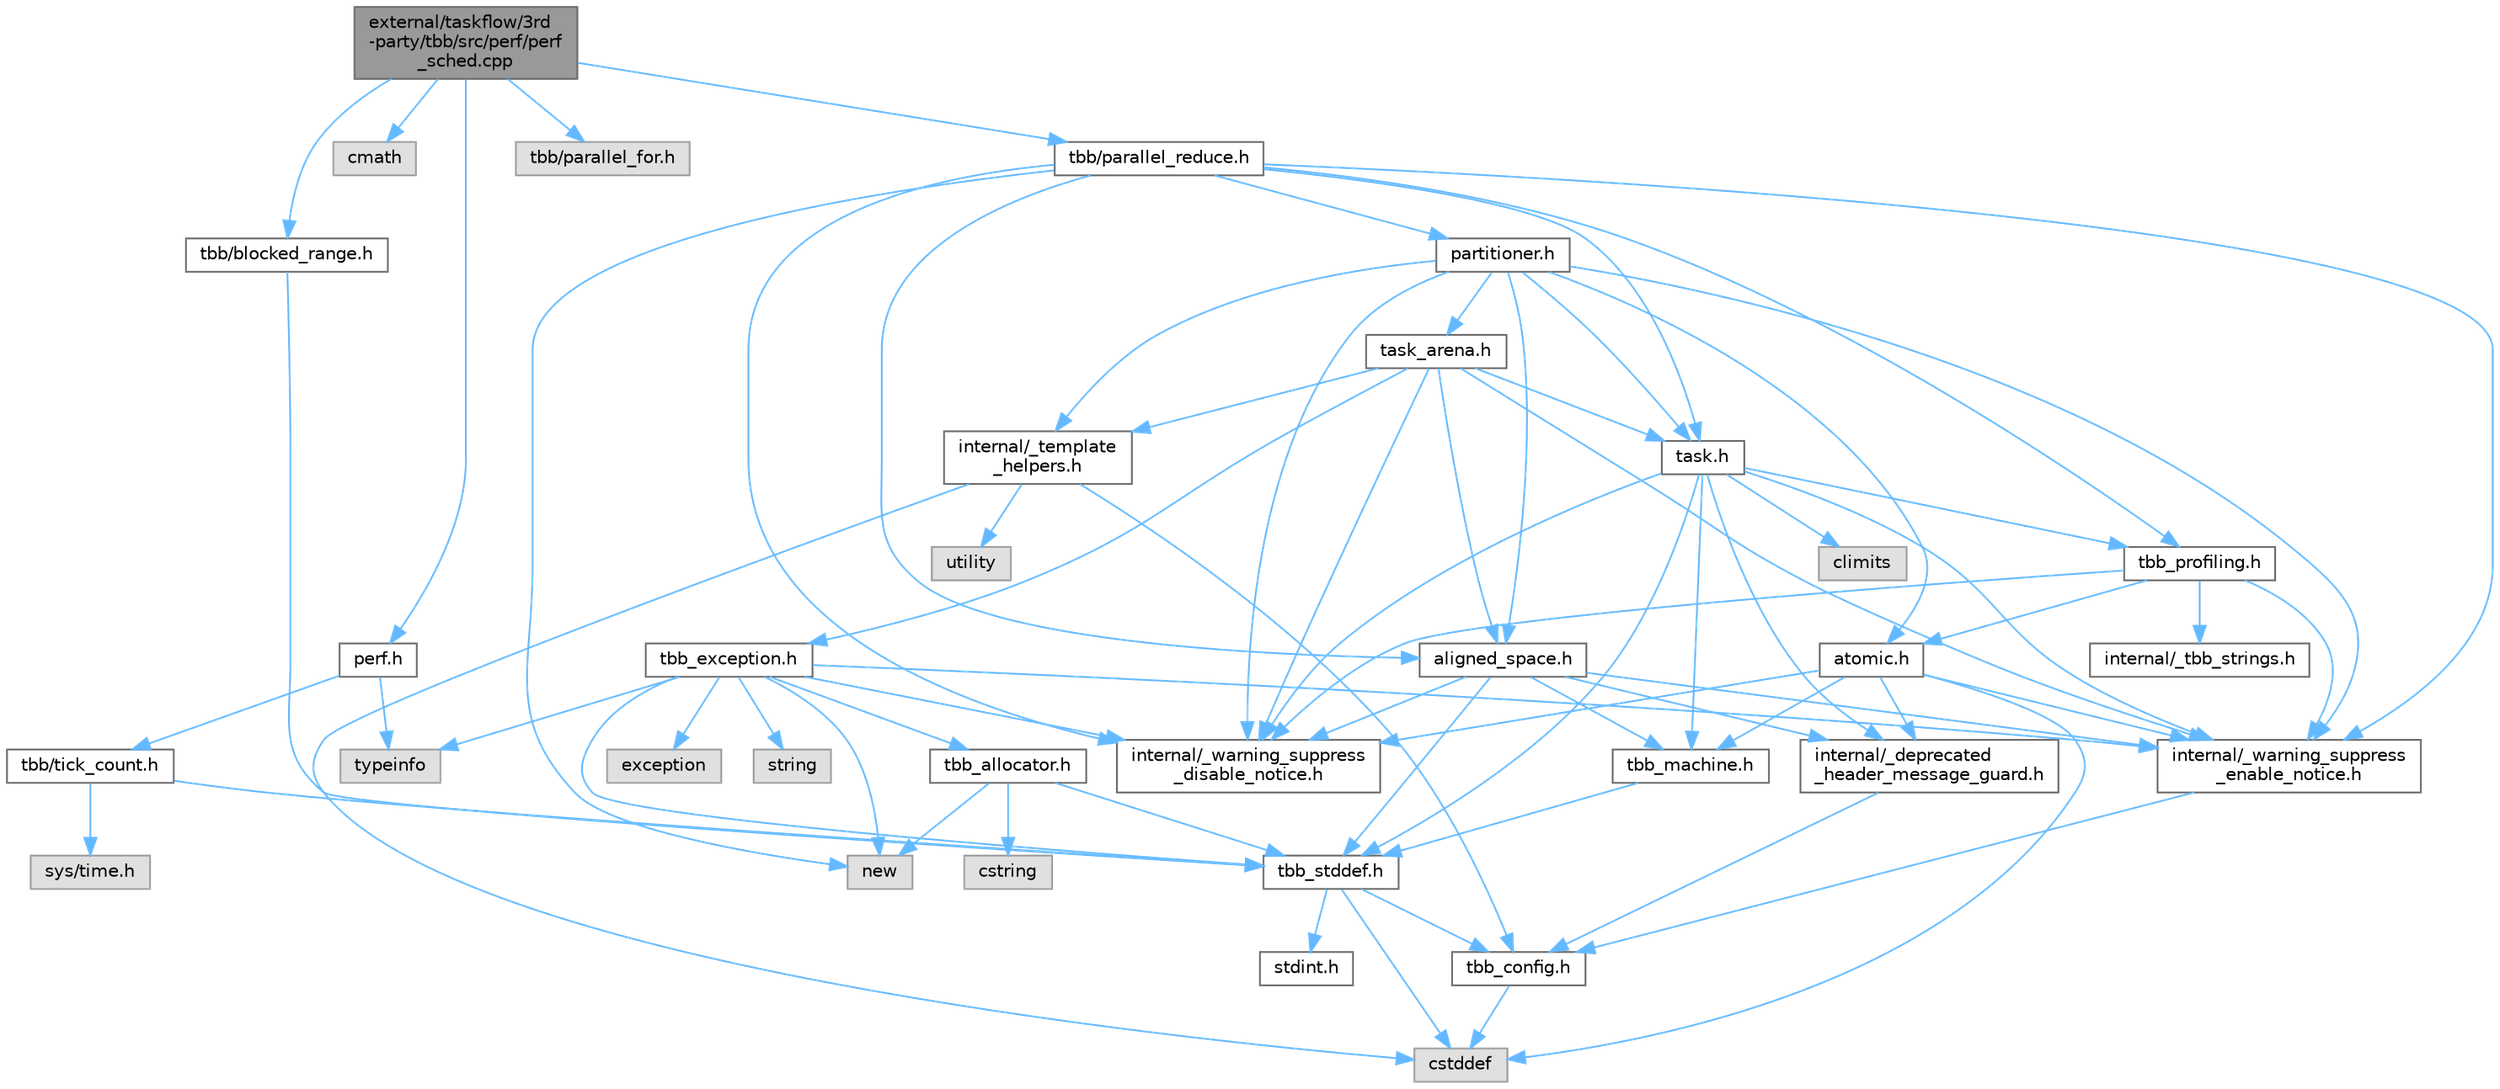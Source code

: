 digraph "external/taskflow/3rd-party/tbb/src/perf/perf_sched.cpp"
{
 // LATEX_PDF_SIZE
  bgcolor="transparent";
  edge [fontname=Helvetica,fontsize=10,labelfontname=Helvetica,labelfontsize=10];
  node [fontname=Helvetica,fontsize=10,shape=box,height=0.2,width=0.4];
  Node1 [id="Node000001",label="external/taskflow/3rd\l-party/tbb/src/perf/perf\l_sched.cpp",height=0.2,width=0.4,color="gray40", fillcolor="grey60", style="filled", fontcolor="black",tooltip=" "];
  Node1 -> Node2 [id="edge73_Node000001_Node000002",color="steelblue1",style="solid",tooltip=" "];
  Node2 [id="Node000002",label="perf.h",height=0.2,width=0.4,color="grey40", fillcolor="white", style="filled",URL="$perf_8h.html",tooltip=" "];
  Node2 -> Node3 [id="edge74_Node000002_Node000003",color="steelblue1",style="solid",tooltip=" "];
  Node3 [id="Node000003",label="typeinfo",height=0.2,width=0.4,color="grey60", fillcolor="#E0E0E0", style="filled",tooltip=" "];
  Node2 -> Node4 [id="edge75_Node000002_Node000004",color="steelblue1",style="solid",tooltip=" "];
  Node4 [id="Node000004",label="tbb/tick_count.h",height=0.2,width=0.4,color="grey40", fillcolor="white", style="filled",URL="$tick__count_8h.html",tooltip=" "];
  Node4 -> Node5 [id="edge76_Node000004_Node000005",color="steelblue1",style="solid",tooltip=" "];
  Node5 [id="Node000005",label="tbb_stddef.h",height=0.2,width=0.4,color="grey40", fillcolor="white", style="filled",URL="$tbb__stddef_8h.html",tooltip=" "];
  Node5 -> Node6 [id="edge77_Node000005_Node000006",color="steelblue1",style="solid",tooltip=" "];
  Node6 [id="Node000006",label="tbb_config.h",height=0.2,width=0.4,color="grey40", fillcolor="white", style="filled",URL="$tbb__config_8h.html",tooltip=" "];
  Node6 -> Node7 [id="edge78_Node000006_Node000007",color="steelblue1",style="solid",tooltip=" "];
  Node7 [id="Node000007",label="cstddef",height=0.2,width=0.4,color="grey60", fillcolor="#E0E0E0", style="filled",tooltip=" "];
  Node5 -> Node7 [id="edge79_Node000005_Node000007",color="steelblue1",style="solid",tooltip=" "];
  Node5 -> Node8 [id="edge80_Node000005_Node000008",color="steelblue1",style="solid",tooltip=" "];
  Node8 [id="Node000008",label="stdint.h",height=0.2,width=0.4,color="grey40", fillcolor="white", style="filled",URL="$stdint_8h.html",tooltip=" "];
  Node4 -> Node9 [id="edge81_Node000004_Node000009",color="steelblue1",style="solid",tooltip=" "];
  Node9 [id="Node000009",label="sys/time.h",height=0.2,width=0.4,color="grey60", fillcolor="#E0E0E0", style="filled",tooltip=" "];
  Node1 -> Node10 [id="edge82_Node000001_Node000010",color="steelblue1",style="solid",tooltip=" "];
  Node10 [id="Node000010",label="cmath",height=0.2,width=0.4,color="grey60", fillcolor="#E0E0E0", style="filled",tooltip=" "];
  Node1 -> Node11 [id="edge83_Node000001_Node000011",color="steelblue1",style="solid",tooltip=" "];
  Node11 [id="Node000011",label="tbb/blocked_range.h",height=0.2,width=0.4,color="grey40", fillcolor="white", style="filled",URL="$blocked__range_8h.html",tooltip=" "];
  Node11 -> Node5 [id="edge84_Node000011_Node000005",color="steelblue1",style="solid",tooltip=" "];
  Node1 -> Node12 [id="edge85_Node000001_Node000012",color="steelblue1",style="solid",tooltip=" "];
  Node12 [id="Node000012",label="tbb/parallel_for.h",height=0.2,width=0.4,color="grey60", fillcolor="#E0E0E0", style="filled",tooltip=" "];
  Node1 -> Node13 [id="edge86_Node000001_Node000013",color="steelblue1",style="solid",tooltip=" "];
  Node13 [id="Node000013",label="tbb/parallel_reduce.h",height=0.2,width=0.4,color="grey40", fillcolor="white", style="filled",URL="$parallel__reduce_8h.html",tooltip=" "];
  Node13 -> Node14 [id="edge87_Node000013_Node000014",color="steelblue1",style="solid",tooltip=" "];
  Node14 [id="Node000014",label="internal/_warning_suppress\l_enable_notice.h",height=0.2,width=0.4,color="grey40", fillcolor="white", style="filled",URL="$__warning__suppress__enable__notice_8h.html",tooltip=" "];
  Node14 -> Node6 [id="edge88_Node000014_Node000006",color="steelblue1",style="solid",tooltip=" "];
  Node13 -> Node15 [id="edge89_Node000013_Node000015",color="steelblue1",style="solid",tooltip=" "];
  Node15 [id="Node000015",label="new",height=0.2,width=0.4,color="grey60", fillcolor="#E0E0E0", style="filled",tooltip=" "];
  Node13 -> Node16 [id="edge90_Node000013_Node000016",color="steelblue1",style="solid",tooltip=" "];
  Node16 [id="Node000016",label="task.h",height=0.2,width=0.4,color="grey40", fillcolor="white", style="filled",URL="$task_8h.html",tooltip=" "];
  Node16 -> Node17 [id="edge91_Node000016_Node000017",color="steelblue1",style="solid",tooltip=" "];
  Node17 [id="Node000017",label="internal/_deprecated\l_header_message_guard.h",height=0.2,width=0.4,color="grey40", fillcolor="white", style="filled",URL="$__deprecated__header__message__guard_8h.html",tooltip=" "];
  Node17 -> Node6 [id="edge92_Node000017_Node000006",color="steelblue1",style="solid",tooltip=" "];
  Node16 -> Node14 [id="edge93_Node000016_Node000014",color="steelblue1",style="solid",tooltip=" "];
  Node16 -> Node5 [id="edge94_Node000016_Node000005",color="steelblue1",style="solid",tooltip=" "];
  Node16 -> Node18 [id="edge95_Node000016_Node000018",color="steelblue1",style="solid",tooltip=" "];
  Node18 [id="Node000018",label="tbb_machine.h",height=0.2,width=0.4,color="grey40", fillcolor="white", style="filled",URL="$tbb__machine_8h.html",tooltip=" "];
  Node18 -> Node5 [id="edge96_Node000018_Node000005",color="steelblue1",style="solid",tooltip=" "];
  Node16 -> Node19 [id="edge97_Node000016_Node000019",color="steelblue1",style="solid",tooltip=" "];
  Node19 [id="Node000019",label="tbb_profiling.h",height=0.2,width=0.4,color="grey40", fillcolor="white", style="filled",URL="$tbb__profiling_8h.html",tooltip=" "];
  Node19 -> Node14 [id="edge98_Node000019_Node000014",color="steelblue1",style="solid",tooltip=" "];
  Node19 -> Node20 [id="edge99_Node000019_Node000020",color="steelblue1",style="solid",tooltip=" "];
  Node20 [id="Node000020",label="internal/_tbb_strings.h",height=0.2,width=0.4,color="grey40", fillcolor="white", style="filled",URL="$__tbb__strings_8h.html",tooltip=" "];
  Node19 -> Node21 [id="edge100_Node000019_Node000021",color="steelblue1",style="solid",tooltip=" "];
  Node21 [id="Node000021",label="atomic.h",height=0.2,width=0.4,color="grey40", fillcolor="white", style="filled",URL="$external_2taskflow_23rd-party_2tbb_2include_2tbb_2atomic_8h.html",tooltip=" "];
  Node21 -> Node17 [id="edge101_Node000021_Node000017",color="steelblue1",style="solid",tooltip=" "];
  Node21 -> Node14 [id="edge102_Node000021_Node000014",color="steelblue1",style="solid",tooltip=" "];
  Node21 -> Node7 [id="edge103_Node000021_Node000007",color="steelblue1",style="solid",tooltip=" "];
  Node21 -> Node18 [id="edge104_Node000021_Node000018",color="steelblue1",style="solid",tooltip=" "];
  Node21 -> Node22 [id="edge105_Node000021_Node000022",color="steelblue1",style="solid",tooltip=" "];
  Node22 [id="Node000022",label="internal/_warning_suppress\l_disable_notice.h",height=0.2,width=0.4,color="grey40", fillcolor="white", style="filled",URL="$__warning__suppress__disable__notice_8h.html",tooltip=" "];
  Node19 -> Node22 [id="edge106_Node000019_Node000022",color="steelblue1",style="solid",tooltip=" "];
  Node16 -> Node23 [id="edge107_Node000016_Node000023",color="steelblue1",style="solid",tooltip=" "];
  Node23 [id="Node000023",label="climits",height=0.2,width=0.4,color="grey60", fillcolor="#E0E0E0", style="filled",tooltip=" "];
  Node16 -> Node22 [id="edge108_Node000016_Node000022",color="steelblue1",style="solid",tooltip=" "];
  Node13 -> Node24 [id="edge109_Node000013_Node000024",color="steelblue1",style="solid",tooltip=" "];
  Node24 [id="Node000024",label="aligned_space.h",height=0.2,width=0.4,color="grey40", fillcolor="white", style="filled",URL="$aligned__space_8h.html",tooltip=" "];
  Node24 -> Node17 [id="edge110_Node000024_Node000017",color="steelblue1",style="solid",tooltip=" "];
  Node24 -> Node14 [id="edge111_Node000024_Node000014",color="steelblue1",style="solid",tooltip=" "];
  Node24 -> Node5 [id="edge112_Node000024_Node000005",color="steelblue1",style="solid",tooltip=" "];
  Node24 -> Node18 [id="edge113_Node000024_Node000018",color="steelblue1",style="solid",tooltip=" "];
  Node24 -> Node22 [id="edge114_Node000024_Node000022",color="steelblue1",style="solid",tooltip=" "];
  Node13 -> Node25 [id="edge115_Node000013_Node000025",color="steelblue1",style="solid",tooltip=" "];
  Node25 [id="Node000025",label="partitioner.h",height=0.2,width=0.4,color="grey40", fillcolor="white", style="filled",URL="$partitioner_8h.html",tooltip=" "];
  Node25 -> Node14 [id="edge116_Node000025_Node000014",color="steelblue1",style="solid",tooltip=" "];
  Node25 -> Node16 [id="edge117_Node000025_Node000016",color="steelblue1",style="solid",tooltip=" "];
  Node25 -> Node26 [id="edge118_Node000025_Node000026",color="steelblue1",style="solid",tooltip=" "];
  Node26 [id="Node000026",label="task_arena.h",height=0.2,width=0.4,color="grey40", fillcolor="white", style="filled",URL="$task__arena_8h.html",tooltip=" "];
  Node26 -> Node14 [id="edge119_Node000026_Node000014",color="steelblue1",style="solid",tooltip=" "];
  Node26 -> Node16 [id="edge120_Node000026_Node000016",color="steelblue1",style="solid",tooltip=" "];
  Node26 -> Node27 [id="edge121_Node000026_Node000027",color="steelblue1",style="solid",tooltip=" "];
  Node27 [id="Node000027",label="tbb_exception.h",height=0.2,width=0.4,color="grey40", fillcolor="white", style="filled",URL="$tbb__exception_8h.html",tooltip=" "];
  Node27 -> Node14 [id="edge122_Node000027_Node000014",color="steelblue1",style="solid",tooltip=" "];
  Node27 -> Node5 [id="edge123_Node000027_Node000005",color="steelblue1",style="solid",tooltip=" "];
  Node27 -> Node28 [id="edge124_Node000027_Node000028",color="steelblue1",style="solid",tooltip=" "];
  Node28 [id="Node000028",label="exception",height=0.2,width=0.4,color="grey60", fillcolor="#E0E0E0", style="filled",tooltip=" "];
  Node27 -> Node15 [id="edge125_Node000027_Node000015",color="steelblue1",style="solid",tooltip=" "];
  Node27 -> Node29 [id="edge126_Node000027_Node000029",color="steelblue1",style="solid",tooltip=" "];
  Node29 [id="Node000029",label="string",height=0.2,width=0.4,color="grey60", fillcolor="#E0E0E0", style="filled",tooltip=" "];
  Node27 -> Node30 [id="edge127_Node000027_Node000030",color="steelblue1",style="solid",tooltip=" "];
  Node30 [id="Node000030",label="tbb_allocator.h",height=0.2,width=0.4,color="grey40", fillcolor="white", style="filled",URL="$tbb__allocator_8h.html",tooltip=" "];
  Node30 -> Node5 [id="edge128_Node000030_Node000005",color="steelblue1",style="solid",tooltip=" "];
  Node30 -> Node15 [id="edge129_Node000030_Node000015",color="steelblue1",style="solid",tooltip=" "];
  Node30 -> Node31 [id="edge130_Node000030_Node000031",color="steelblue1",style="solid",tooltip=" "];
  Node31 [id="Node000031",label="cstring",height=0.2,width=0.4,color="grey60", fillcolor="#E0E0E0", style="filled",tooltip=" "];
  Node27 -> Node3 [id="edge131_Node000027_Node000003",color="steelblue1",style="solid",tooltip=" "];
  Node27 -> Node22 [id="edge132_Node000027_Node000022",color="steelblue1",style="solid",tooltip=" "];
  Node26 -> Node32 [id="edge133_Node000026_Node000032",color="steelblue1",style="solid",tooltip=" "];
  Node32 [id="Node000032",label="internal/_template\l_helpers.h",height=0.2,width=0.4,color="grey40", fillcolor="white", style="filled",URL="$__template__helpers_8h.html",tooltip=" "];
  Node32 -> Node33 [id="edge134_Node000032_Node000033",color="steelblue1",style="solid",tooltip=" "];
  Node33 [id="Node000033",label="utility",height=0.2,width=0.4,color="grey60", fillcolor="#E0E0E0", style="filled",tooltip=" "];
  Node32 -> Node7 [id="edge135_Node000032_Node000007",color="steelblue1",style="solid",tooltip=" "];
  Node32 -> Node6 [id="edge136_Node000032_Node000006",color="steelblue1",style="solid",tooltip=" "];
  Node26 -> Node24 [id="edge137_Node000026_Node000024",color="steelblue1",style="solid",tooltip=" "];
  Node26 -> Node22 [id="edge138_Node000026_Node000022",color="steelblue1",style="solid",tooltip=" "];
  Node25 -> Node24 [id="edge139_Node000025_Node000024",color="steelblue1",style="solid",tooltip=" "];
  Node25 -> Node21 [id="edge140_Node000025_Node000021",color="steelblue1",style="solid",tooltip=" "];
  Node25 -> Node32 [id="edge141_Node000025_Node000032",color="steelblue1",style="solid",tooltip=" "];
  Node25 -> Node22 [id="edge142_Node000025_Node000022",color="steelblue1",style="solid",tooltip=" "];
  Node13 -> Node19 [id="edge143_Node000013_Node000019",color="steelblue1",style="solid",tooltip=" "];
  Node13 -> Node22 [id="edge144_Node000013_Node000022",color="steelblue1",style="solid",tooltip=" "];
}

